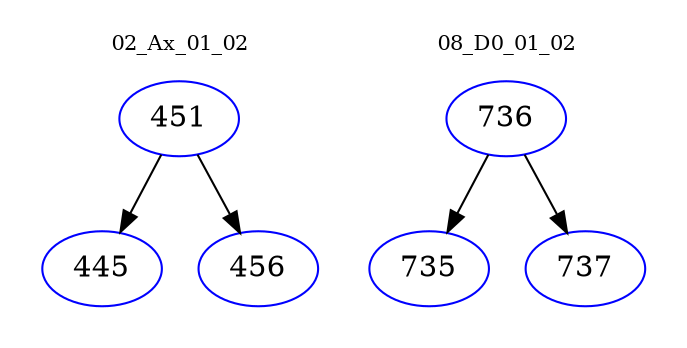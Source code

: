 digraph{
subgraph cluster_0 {
color = white
label = "02_Ax_01_02";
fontsize=10;
T0_451 [label="451", color="blue"]
T0_451 -> T0_445 [color="black"]
T0_445 [label="445", color="blue"]
T0_451 -> T0_456 [color="black"]
T0_456 [label="456", color="blue"]
}
subgraph cluster_1 {
color = white
label = "08_D0_01_02";
fontsize=10;
T1_736 [label="736", color="blue"]
T1_736 -> T1_735 [color="black"]
T1_735 [label="735", color="blue"]
T1_736 -> T1_737 [color="black"]
T1_737 [label="737", color="blue"]
}
}
